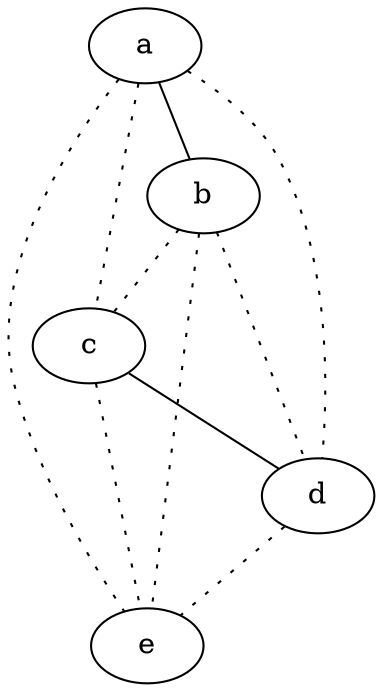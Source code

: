 graph {
a -- b;
a -- c [style=dotted];
a -- d [style=dotted];
a -- e [style=dotted];
b -- c [style=dotted];
b -- d [style=dotted];
b -- e [style=dotted];
c -- d;
c -- e [style=dotted];
d -- e [style=dotted];
}
